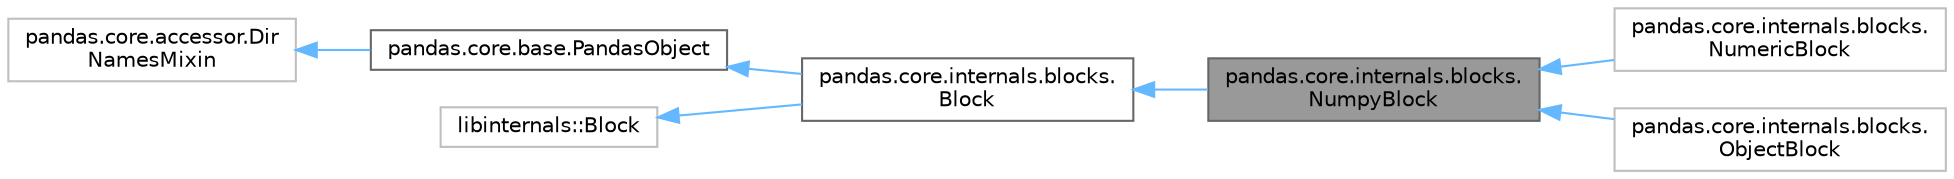 digraph "pandas.core.internals.blocks.NumpyBlock"
{
 // LATEX_PDF_SIZE
  bgcolor="transparent";
  edge [fontname=Helvetica,fontsize=10,labelfontname=Helvetica,labelfontsize=10];
  node [fontname=Helvetica,fontsize=10,shape=box,height=0.2,width=0.4];
  rankdir="LR";
  Node1 [id="Node000001",label="pandas.core.internals.blocks.\lNumpyBlock",height=0.2,width=0.4,color="gray40", fillcolor="grey60", style="filled", fontcolor="black",tooltip=" "];
  Node2 -> Node1 [id="edge7_Node000001_Node000002",dir="back",color="steelblue1",style="solid",tooltip=" "];
  Node2 [id="Node000002",label="pandas.core.internals.blocks.\lBlock",height=0.2,width=0.4,color="gray40", fillcolor="white", style="filled",URL="$df/d65/classpandas_1_1core_1_1internals_1_1blocks_1_1Block.html",tooltip=" "];
  Node3 -> Node2 [id="edge8_Node000002_Node000003",dir="back",color="steelblue1",style="solid",tooltip=" "];
  Node3 [id="Node000003",label="pandas.core.base.PandasObject",height=0.2,width=0.4,color="gray40", fillcolor="white", style="filled",URL="$d9/d19/classpandas_1_1core_1_1base_1_1PandasObject.html",tooltip=" "];
  Node4 -> Node3 [id="edge9_Node000003_Node000004",dir="back",color="steelblue1",style="solid",tooltip=" "];
  Node4 [id="Node000004",label="pandas.core.accessor.Dir\lNamesMixin",height=0.2,width=0.4,color="grey75", fillcolor="white", style="filled",URL="$df/dd9/classpandas_1_1core_1_1accessor_1_1DirNamesMixin.html",tooltip=" "];
  Node5 -> Node2 [id="edge10_Node000002_Node000005",dir="back",color="steelblue1",style="solid",tooltip=" "];
  Node5 [id="Node000005",label="libinternals::Block",height=0.2,width=0.4,color="grey75", fillcolor="white", style="filled",tooltip=" "];
  Node1 -> Node6 [id="edge11_Node000001_Node000006",dir="back",color="steelblue1",style="solid",tooltip=" "];
  Node6 [id="Node000006",label="pandas.core.internals.blocks.\lNumericBlock",height=0.2,width=0.4,color="grey75", fillcolor="white", style="filled",URL="$d8/d0f/classpandas_1_1core_1_1internals_1_1blocks_1_1NumericBlock.html",tooltip=" "];
  Node1 -> Node7 [id="edge12_Node000001_Node000007",dir="back",color="steelblue1",style="solid",tooltip=" "];
  Node7 [id="Node000007",label="pandas.core.internals.blocks.\lObjectBlock",height=0.2,width=0.4,color="grey75", fillcolor="white", style="filled",URL="$d6/df6/classpandas_1_1core_1_1internals_1_1blocks_1_1ObjectBlock.html",tooltip=" "];
}
